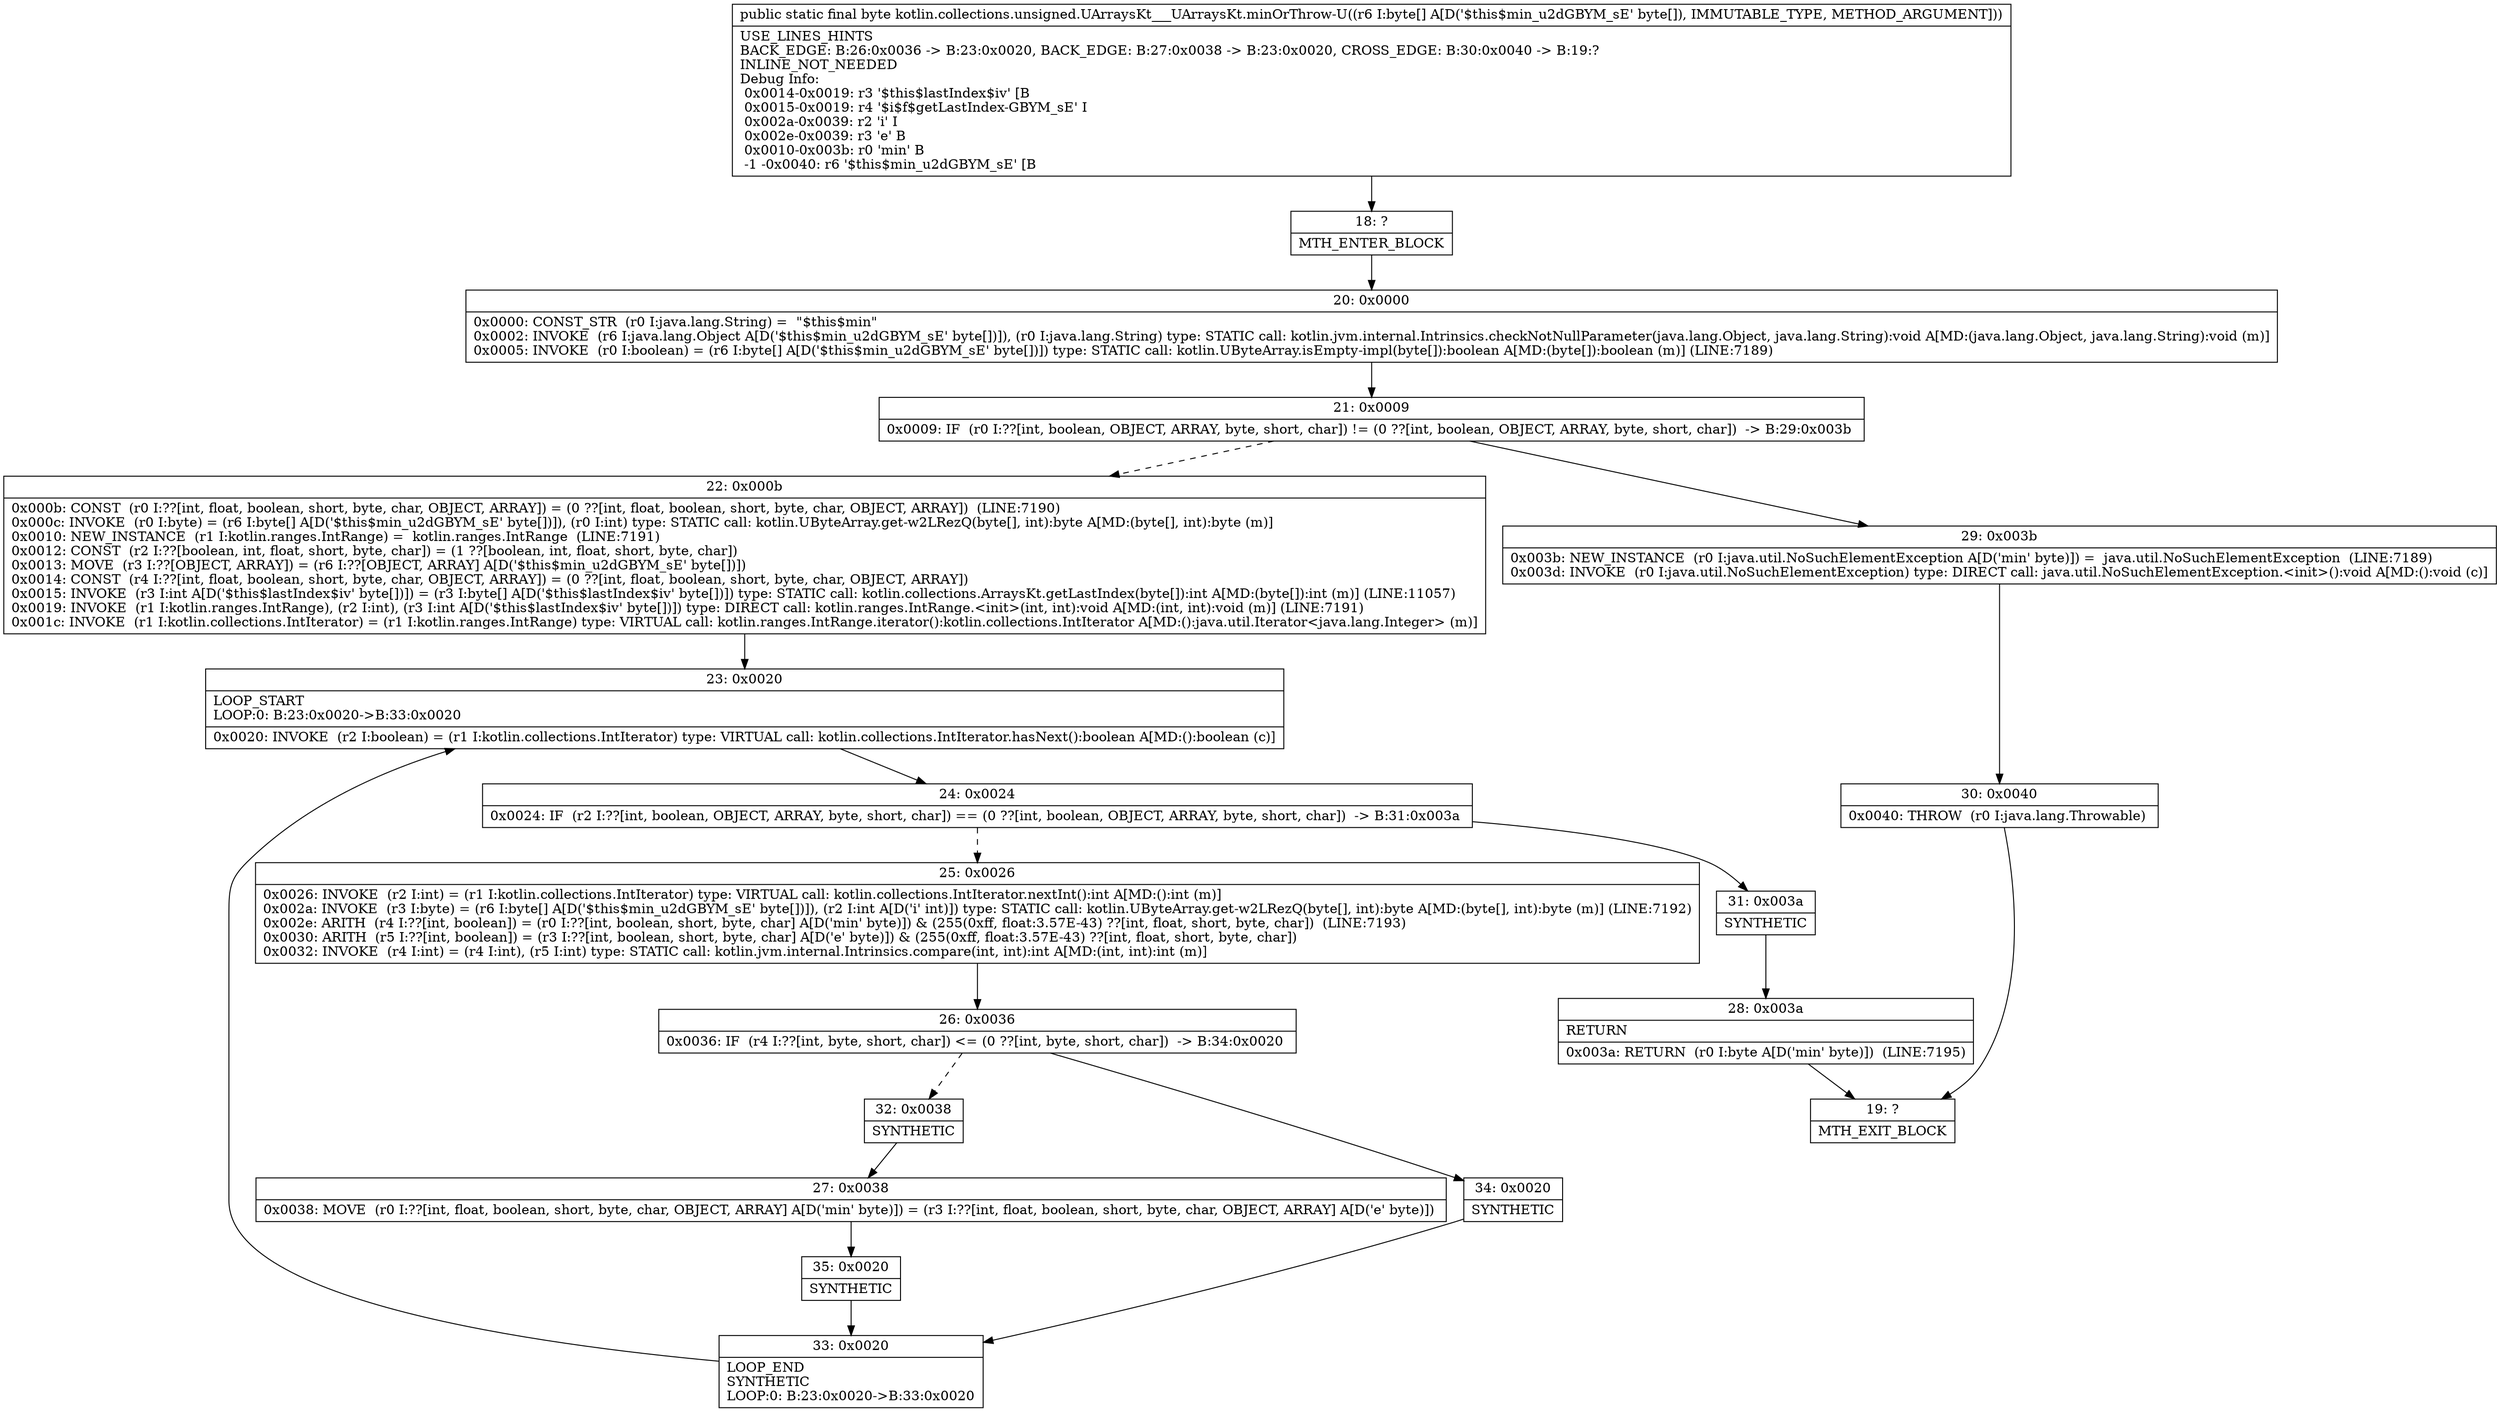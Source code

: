 digraph "CFG forkotlin.collections.unsigned.UArraysKt___UArraysKt.minOrThrow\-U([B)B" {
Node_18 [shape=record,label="{18\:\ ?|MTH_ENTER_BLOCK\l}"];
Node_20 [shape=record,label="{20\:\ 0x0000|0x0000: CONST_STR  (r0 I:java.lang.String) =  \"$this$min\" \l0x0002: INVOKE  (r6 I:java.lang.Object A[D('$this$min_u2dGBYM_sE' byte[])]), (r0 I:java.lang.String) type: STATIC call: kotlin.jvm.internal.Intrinsics.checkNotNullParameter(java.lang.Object, java.lang.String):void A[MD:(java.lang.Object, java.lang.String):void (m)]\l0x0005: INVOKE  (r0 I:boolean) = (r6 I:byte[] A[D('$this$min_u2dGBYM_sE' byte[])]) type: STATIC call: kotlin.UByteArray.isEmpty\-impl(byte[]):boolean A[MD:(byte[]):boolean (m)] (LINE:7189)\l}"];
Node_21 [shape=record,label="{21\:\ 0x0009|0x0009: IF  (r0 I:??[int, boolean, OBJECT, ARRAY, byte, short, char]) != (0 ??[int, boolean, OBJECT, ARRAY, byte, short, char])  \-\> B:29:0x003b \l}"];
Node_22 [shape=record,label="{22\:\ 0x000b|0x000b: CONST  (r0 I:??[int, float, boolean, short, byte, char, OBJECT, ARRAY]) = (0 ??[int, float, boolean, short, byte, char, OBJECT, ARRAY])  (LINE:7190)\l0x000c: INVOKE  (r0 I:byte) = (r6 I:byte[] A[D('$this$min_u2dGBYM_sE' byte[])]), (r0 I:int) type: STATIC call: kotlin.UByteArray.get\-w2LRezQ(byte[], int):byte A[MD:(byte[], int):byte (m)]\l0x0010: NEW_INSTANCE  (r1 I:kotlin.ranges.IntRange) =  kotlin.ranges.IntRange  (LINE:7191)\l0x0012: CONST  (r2 I:??[boolean, int, float, short, byte, char]) = (1 ??[boolean, int, float, short, byte, char]) \l0x0013: MOVE  (r3 I:??[OBJECT, ARRAY]) = (r6 I:??[OBJECT, ARRAY] A[D('$this$min_u2dGBYM_sE' byte[])]) \l0x0014: CONST  (r4 I:??[int, float, boolean, short, byte, char, OBJECT, ARRAY]) = (0 ??[int, float, boolean, short, byte, char, OBJECT, ARRAY]) \l0x0015: INVOKE  (r3 I:int A[D('$this$lastIndex$iv' byte[])]) = (r3 I:byte[] A[D('$this$lastIndex$iv' byte[])]) type: STATIC call: kotlin.collections.ArraysKt.getLastIndex(byte[]):int A[MD:(byte[]):int (m)] (LINE:11057)\l0x0019: INVOKE  (r1 I:kotlin.ranges.IntRange), (r2 I:int), (r3 I:int A[D('$this$lastIndex$iv' byte[])]) type: DIRECT call: kotlin.ranges.IntRange.\<init\>(int, int):void A[MD:(int, int):void (m)] (LINE:7191)\l0x001c: INVOKE  (r1 I:kotlin.collections.IntIterator) = (r1 I:kotlin.ranges.IntRange) type: VIRTUAL call: kotlin.ranges.IntRange.iterator():kotlin.collections.IntIterator A[MD:():java.util.Iterator\<java.lang.Integer\> (m)]\l}"];
Node_23 [shape=record,label="{23\:\ 0x0020|LOOP_START\lLOOP:0: B:23:0x0020\-\>B:33:0x0020\l|0x0020: INVOKE  (r2 I:boolean) = (r1 I:kotlin.collections.IntIterator) type: VIRTUAL call: kotlin.collections.IntIterator.hasNext():boolean A[MD:():boolean (c)]\l}"];
Node_24 [shape=record,label="{24\:\ 0x0024|0x0024: IF  (r2 I:??[int, boolean, OBJECT, ARRAY, byte, short, char]) == (0 ??[int, boolean, OBJECT, ARRAY, byte, short, char])  \-\> B:31:0x003a \l}"];
Node_25 [shape=record,label="{25\:\ 0x0026|0x0026: INVOKE  (r2 I:int) = (r1 I:kotlin.collections.IntIterator) type: VIRTUAL call: kotlin.collections.IntIterator.nextInt():int A[MD:():int (m)]\l0x002a: INVOKE  (r3 I:byte) = (r6 I:byte[] A[D('$this$min_u2dGBYM_sE' byte[])]), (r2 I:int A[D('i' int)]) type: STATIC call: kotlin.UByteArray.get\-w2LRezQ(byte[], int):byte A[MD:(byte[], int):byte (m)] (LINE:7192)\l0x002e: ARITH  (r4 I:??[int, boolean]) = (r0 I:??[int, boolean, short, byte, char] A[D('min' byte)]) & (255(0xff, float:3.57E\-43) ??[int, float, short, byte, char])  (LINE:7193)\l0x0030: ARITH  (r5 I:??[int, boolean]) = (r3 I:??[int, boolean, short, byte, char] A[D('e' byte)]) & (255(0xff, float:3.57E\-43) ??[int, float, short, byte, char]) \l0x0032: INVOKE  (r4 I:int) = (r4 I:int), (r5 I:int) type: STATIC call: kotlin.jvm.internal.Intrinsics.compare(int, int):int A[MD:(int, int):int (m)]\l}"];
Node_26 [shape=record,label="{26\:\ 0x0036|0x0036: IF  (r4 I:??[int, byte, short, char]) \<= (0 ??[int, byte, short, char])  \-\> B:34:0x0020 \l}"];
Node_32 [shape=record,label="{32\:\ 0x0038|SYNTHETIC\l}"];
Node_27 [shape=record,label="{27\:\ 0x0038|0x0038: MOVE  (r0 I:??[int, float, boolean, short, byte, char, OBJECT, ARRAY] A[D('min' byte)]) = (r3 I:??[int, float, boolean, short, byte, char, OBJECT, ARRAY] A[D('e' byte)]) \l}"];
Node_35 [shape=record,label="{35\:\ 0x0020|SYNTHETIC\l}"];
Node_33 [shape=record,label="{33\:\ 0x0020|LOOP_END\lSYNTHETIC\lLOOP:0: B:23:0x0020\-\>B:33:0x0020\l}"];
Node_34 [shape=record,label="{34\:\ 0x0020|SYNTHETIC\l}"];
Node_31 [shape=record,label="{31\:\ 0x003a|SYNTHETIC\l}"];
Node_28 [shape=record,label="{28\:\ 0x003a|RETURN\l|0x003a: RETURN  (r0 I:byte A[D('min' byte)])  (LINE:7195)\l}"];
Node_19 [shape=record,label="{19\:\ ?|MTH_EXIT_BLOCK\l}"];
Node_29 [shape=record,label="{29\:\ 0x003b|0x003b: NEW_INSTANCE  (r0 I:java.util.NoSuchElementException A[D('min' byte)]) =  java.util.NoSuchElementException  (LINE:7189)\l0x003d: INVOKE  (r0 I:java.util.NoSuchElementException) type: DIRECT call: java.util.NoSuchElementException.\<init\>():void A[MD:():void (c)]\l}"];
Node_30 [shape=record,label="{30\:\ 0x0040|0x0040: THROW  (r0 I:java.lang.Throwable) \l}"];
MethodNode[shape=record,label="{public static final byte kotlin.collections.unsigned.UArraysKt___UArraysKt.minOrThrow\-U((r6 I:byte[] A[D('$this$min_u2dGBYM_sE' byte[]), IMMUTABLE_TYPE, METHOD_ARGUMENT]))  | USE_LINES_HINTS\lBACK_EDGE: B:26:0x0036 \-\> B:23:0x0020, BACK_EDGE: B:27:0x0038 \-\> B:23:0x0020, CROSS_EDGE: B:30:0x0040 \-\> B:19:?\lINLINE_NOT_NEEDED\lDebug Info:\l  0x0014\-0x0019: r3 '$this$lastIndex$iv' [B\l  0x0015\-0x0019: r4 '$i$f$getLastIndex\-GBYM_sE' I\l  0x002a\-0x0039: r2 'i' I\l  0x002e\-0x0039: r3 'e' B\l  0x0010\-0x003b: r0 'min' B\l  \-1 \-0x0040: r6 '$this$min_u2dGBYM_sE' [B\l}"];
MethodNode -> Node_18;Node_18 -> Node_20;
Node_20 -> Node_21;
Node_21 -> Node_22[style=dashed];
Node_21 -> Node_29;
Node_22 -> Node_23;
Node_23 -> Node_24;
Node_24 -> Node_25[style=dashed];
Node_24 -> Node_31;
Node_25 -> Node_26;
Node_26 -> Node_32[style=dashed];
Node_26 -> Node_34;
Node_32 -> Node_27;
Node_27 -> Node_35;
Node_35 -> Node_33;
Node_33 -> Node_23;
Node_34 -> Node_33;
Node_31 -> Node_28;
Node_28 -> Node_19;
Node_29 -> Node_30;
Node_30 -> Node_19;
}

